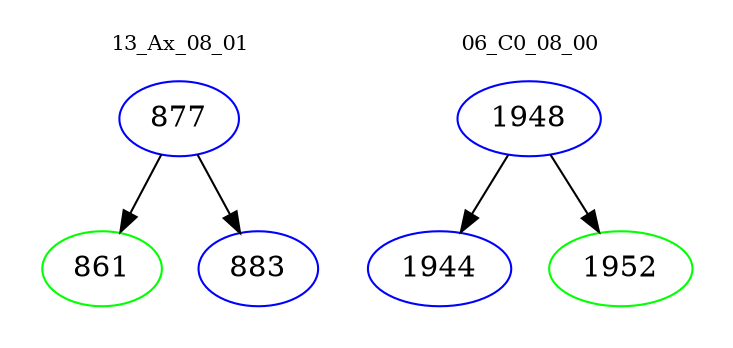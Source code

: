 digraph{
subgraph cluster_0 {
color = white
label = "13_Ax_08_01";
fontsize=10;
T0_877 [label="877", color="blue"]
T0_877 -> T0_861 [color="black"]
T0_861 [label="861", color="green"]
T0_877 -> T0_883 [color="black"]
T0_883 [label="883", color="blue"]
}
subgraph cluster_1 {
color = white
label = "06_C0_08_00";
fontsize=10;
T1_1948 [label="1948", color="blue"]
T1_1948 -> T1_1944 [color="black"]
T1_1944 [label="1944", color="blue"]
T1_1948 -> T1_1952 [color="black"]
T1_1952 [label="1952", color="green"]
}
}
